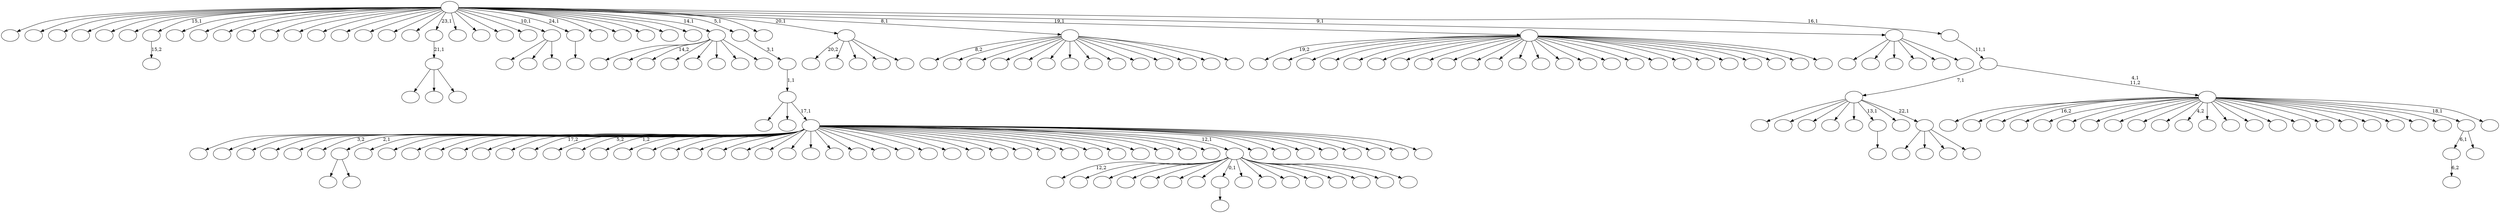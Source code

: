 digraph T {
	225 [label=""]
	224 [label=""]
	223 [label=""]
	222 [label=""]
	221 [label=""]
	220 [label=""]
	219 [label=""]
	218 [label=""]
	217 [label=""]
	216 [label=""]
	215 [label=""]
	214 [label=""]
	213 [label=""]
	212 [label=""]
	211 [label=""]
	210 [label=""]
	209 [label=""]
	208 [label=""]
	207 [label=""]
	206 [label=""]
	205 [label=""]
	204 [label=""]
	203 [label=""]
	202 [label=""]
	201 [label=""]
	200 [label=""]
	199 [label=""]
	198 [label=""]
	197 [label=""]
	196 [label=""]
	195 [label=""]
	194 [label=""]
	193 [label=""]
	192 [label=""]
	191 [label=""]
	190 [label=""]
	189 [label=""]
	188 [label=""]
	187 [label=""]
	186 [label=""]
	185 [label=""]
	184 [label=""]
	183 [label=""]
	182 [label=""]
	181 [label=""]
	180 [label=""]
	179 [label=""]
	178 [label=""]
	177 [label=""]
	176 [label=""]
	175 [label=""]
	174 [label=""]
	173 [label=""]
	172 [label=""]
	171 [label=""]
	170 [label=""]
	169 [label=""]
	168 [label=""]
	167 [label=""]
	166 [label=""]
	165 [label=""]
	164 [label=""]
	163 [label=""]
	162 [label=""]
	161 [label=""]
	160 [label=""]
	159 [label=""]
	158 [label=""]
	157 [label=""]
	156 [label=""]
	155 [label=""]
	154 [label=""]
	153 [label=""]
	152 [label=""]
	151 [label=""]
	150 [label=""]
	149 [label=""]
	148 [label=""]
	147 [label=""]
	146 [label=""]
	145 [label=""]
	144 [label=""]
	143 [label=""]
	142 [label=""]
	141 [label=""]
	140 [label=""]
	139 [label=""]
	138 [label=""]
	137 [label=""]
	136 [label=""]
	135 [label=""]
	134 [label=""]
	133 [label=""]
	132 [label=""]
	131 [label=""]
	130 [label=""]
	129 [label=""]
	128 [label=""]
	127 [label=""]
	126 [label=""]
	125 [label=""]
	124 [label=""]
	123 [label=""]
	122 [label=""]
	121 [label=""]
	120 [label=""]
	119 [label=""]
	118 [label=""]
	117 [label=""]
	116 [label=""]
	115 [label=""]
	114 [label=""]
	113 [label=""]
	112 [label=""]
	111 [label=""]
	110 [label=""]
	109 [label=""]
	108 [label=""]
	107 [label=""]
	106 [label=""]
	105 [label=""]
	104 [label=""]
	103 [label=""]
	102 [label=""]
	101 [label=""]
	100 [label=""]
	99 [label=""]
	98 [label=""]
	97 [label=""]
	96 [label=""]
	95 [label=""]
	94 [label=""]
	93 [label=""]
	92 [label=""]
	91 [label=""]
	90 [label=""]
	89 [label=""]
	88 [label=""]
	87 [label=""]
	86 [label=""]
	85 [label=""]
	84 [label=""]
	83 [label=""]
	82 [label=""]
	81 [label=""]
	80 [label=""]
	79 [label=""]
	78 [label=""]
	77 [label=""]
	76 [label=""]
	75 [label=""]
	74 [label=""]
	73 [label=""]
	72 [label=""]
	71 [label=""]
	70 [label=""]
	69 [label=""]
	68 [label=""]
	67 [label=""]
	66 [label=""]
	65 [label=""]
	64 [label=""]
	63 [label=""]
	62 [label=""]
	61 [label=""]
	60 [label=""]
	59 [label=""]
	58 [label=""]
	57 [label=""]
	56 [label=""]
	55 [label=""]
	54 [label=""]
	53 [label=""]
	52 [label=""]
	51 [label=""]
	50 [label=""]
	49 [label=""]
	48 [label=""]
	47 [label=""]
	46 [label=""]
	45 [label=""]
	44 [label=""]
	43 [label=""]
	42 [label=""]
	41 [label=""]
	40 [label=""]
	39 [label=""]
	38 [label=""]
	37 [label=""]
	36 [label=""]
	35 [label=""]
	34 [label=""]
	33 [label=""]
	32 [label=""]
	31 [label=""]
	30 [label=""]
	29 [label=""]
	28 [label=""]
	27 [label=""]
	26 [label=""]
	25 [label=""]
	24 [label=""]
	23 [label=""]
	22 [label=""]
	21 [label=""]
	20 [label=""]
	19 [label=""]
	18 [label=""]
	17 [label=""]
	16 [label=""]
	15 [label=""]
	14 [label=""]
	13 [label=""]
	12 [label=""]
	11 [label=""]
	10 [label=""]
	9 [label=""]
	8 [label=""]
	7 [label=""]
	6 [label=""]
	5 [label=""]
	4 [label=""]
	3 [label=""]
	2 [label=""]
	1 [label=""]
	0 [label=""]
	195 -> 199 [label=""]
	195 -> 196 [label=""]
	178 -> 179 [label="6,2"]
	163 -> 164 [label="15,2"]
	121 -> 122 [label=""]
	103 -> 155 [label=""]
	103 -> 154 [label=""]
	103 -> 104 [label=""]
	102 -> 103 [label="21,1"]
	75 -> 193 [label=""]
	75 -> 191 [label=""]
	75 -> 76 [label=""]
	64 -> 65 [label=""]
	48 -> 214 [label="12,2"]
	48 -> 211 [label=""]
	48 -> 205 [label=""]
	48 -> 180 [label=""]
	48 -> 170 [label=""]
	48 -> 152 [label=""]
	48 -> 126 [label=""]
	48 -> 121 [label="0,1"]
	48 -> 110 [label=""]
	48 -> 109 [label=""]
	48 -> 99 [label=""]
	48 -> 80 [label=""]
	48 -> 61 [label=""]
	48 -> 51 [label=""]
	48 -> 50 [label=""]
	48 -> 49 [label=""]
	36 -> 37 [label=""]
	34 -> 178 [label="6,1"]
	34 -> 35 [label=""]
	29 -> 112 [label=""]
	29 -> 83 [label=""]
	29 -> 46 [label=""]
	29 -> 30 [label=""]
	28 -> 198 [label=""]
	28 -> 175 [label=""]
	28 -> 151 [label=""]
	28 -> 136 [label=""]
	28 -> 41 [label=""]
	28 -> 36 [label="13,1"]
	28 -> 31 [label=""]
	28 -> 29 [label="22,1"]
	25 -> 202 [label=""]
	25 -> 186 [label=""]
	25 -> 148 [label="14,2"]
	25 -> 134 [label=""]
	25 -> 108 [label=""]
	25 -> 73 [label=""]
	25 -> 55 [label=""]
	25 -> 26 [label=""]
	18 -> 224 [label=""]
	18 -> 217 [label=""]
	18 -> 216 [label=""]
	18 -> 215 [label=""]
	18 -> 212 [label=""]
	18 -> 200 [label="3,2"]
	18 -> 195 [label="2,1"]
	18 -> 190 [label=""]
	18 -> 189 [label=""]
	18 -> 185 [label=""]
	18 -> 183 [label=""]
	18 -> 177 [label=""]
	18 -> 176 [label=""]
	18 -> 174 [label=""]
	18 -> 169 [label="17,2"]
	18 -> 167 [label=""]
	18 -> 158 [label="5,2"]
	18 -> 146 [label="1,2"]
	18 -> 143 [label=""]
	18 -> 135 [label=""]
	18 -> 133 [label=""]
	18 -> 131 [label=""]
	18 -> 129 [label=""]
	18 -> 124 [label=""]
	18 -> 123 [label=""]
	18 -> 120 [label=""]
	18 -> 119 [label=""]
	18 -> 117 [label=""]
	18 -> 111 [label=""]
	18 -> 107 [label=""]
	18 -> 105 [label=""]
	18 -> 100 [label=""]
	18 -> 97 [label=""]
	18 -> 96 [label=""]
	18 -> 89 [label=""]
	18 -> 82 [label=""]
	18 -> 78 [label=""]
	18 -> 72 [label=""]
	18 -> 69 [label=""]
	18 -> 68 [label=""]
	18 -> 67 [label=""]
	18 -> 58 [label=""]
	18 -> 57 [label=""]
	18 -> 53 [label=""]
	18 -> 48 [label="12,1"]
	18 -> 47 [label=""]
	18 -> 45 [label=""]
	18 -> 42 [label=""]
	18 -> 39 [label=""]
	18 -> 38 [label=""]
	18 -> 33 [label=""]
	18 -> 22 [label=""]
	18 -> 19 [label=""]
	17 -> 210 [label=""]
	17 -> 171 [label=""]
	17 -> 18 [label="17,1"]
	16 -> 17 [label="1,1"]
	15 -> 16 [label="3,1"]
	12 -> 188 [label="20,2"]
	12 -> 114 [label=""]
	12 -> 86 [label=""]
	12 -> 23 [label=""]
	12 -> 13 [label=""]
	10 -> 219 [label="8,2"]
	10 -> 218 [label=""]
	10 -> 208 [label=""]
	10 -> 203 [label=""]
	10 -> 157 [label=""]
	10 -> 149 [label=""]
	10 -> 142 [label=""]
	10 -> 127 [label=""]
	10 -> 113 [label=""]
	10 -> 94 [label=""]
	10 -> 91 [label=""]
	10 -> 79 [label=""]
	10 -> 70 [label=""]
	10 -> 11 [label=""]
	7 -> 206 [label="19,2"]
	7 -> 201 [label=""]
	7 -> 184 [label=""]
	7 -> 181 [label=""]
	7 -> 160 [label=""]
	7 -> 153 [label=""]
	7 -> 138 [label=""]
	7 -> 128 [label=""]
	7 -> 116 [label=""]
	7 -> 101 [label=""]
	7 -> 95 [label=""]
	7 -> 87 [label=""]
	7 -> 85 [label=""]
	7 -> 84 [label=""]
	7 -> 74 [label=""]
	7 -> 63 [label=""]
	7 -> 60 [label=""]
	7 -> 54 [label=""]
	7 -> 52 [label=""]
	7 -> 40 [label=""]
	7 -> 27 [label=""]
	7 -> 24 [label=""]
	7 -> 21 [label=""]
	7 -> 9 [label=""]
	7 -> 8 [label=""]
	5 -> 139 [label=""]
	5 -> 130 [label=""]
	5 -> 115 [label=""]
	5 -> 90 [label=""]
	5 -> 20 [label=""]
	5 -> 6 [label=""]
	3 -> 225 [label=""]
	3 -> 223 [label=""]
	3 -> 222 [label=""]
	3 -> 220 [label="16,2"]
	3 -> 213 [label=""]
	3 -> 209 [label=""]
	3 -> 207 [label=""]
	3 -> 204 [label=""]
	3 -> 197 [label=""]
	3 -> 194 [label=""]
	3 -> 182 [label="4,2"]
	3 -> 168 [label=""]
	3 -> 166 [label=""]
	3 -> 156 [label=""]
	3 -> 150 [label=""]
	3 -> 141 [label=""]
	3 -> 137 [label=""]
	3 -> 81 [label=""]
	3 -> 77 [label=""]
	3 -> 71 [label=""]
	3 -> 66 [label=""]
	3 -> 43 [label=""]
	3 -> 34 [label="18,1"]
	3 -> 4 [label=""]
	2 -> 28 [label="7,1"]
	2 -> 3 [label="4,1\n11,2"]
	1 -> 2 [label="11,1"]
	0 -> 221 [label=""]
	0 -> 192 [label=""]
	0 -> 187 [label=""]
	0 -> 173 [label=""]
	0 -> 172 [label=""]
	0 -> 165 [label=""]
	0 -> 163 [label="15,1"]
	0 -> 162 [label=""]
	0 -> 161 [label=""]
	0 -> 159 [label=""]
	0 -> 147 [label=""]
	0 -> 145 [label=""]
	0 -> 144 [label=""]
	0 -> 140 [label=""]
	0 -> 132 [label=""]
	0 -> 125 [label=""]
	0 -> 118 [label=""]
	0 -> 106 [label=""]
	0 -> 102 [label="23,1"]
	0 -> 98 [label=""]
	0 -> 93 [label=""]
	0 -> 92 [label=""]
	0 -> 88 [label=""]
	0 -> 75 [label="10,1"]
	0 -> 64 [label="24,1"]
	0 -> 62 [label=""]
	0 -> 59 [label=""]
	0 -> 56 [label=""]
	0 -> 44 [label=""]
	0 -> 32 [label=""]
	0 -> 25 [label="14,1"]
	0 -> 15 [label="5,1"]
	0 -> 14 [label=""]
	0 -> 12 [label="20,1"]
	0 -> 10 [label="8,1"]
	0 -> 7 [label="19,1"]
	0 -> 5 [label="9,1"]
	0 -> 1 [label="16,1"]
}
